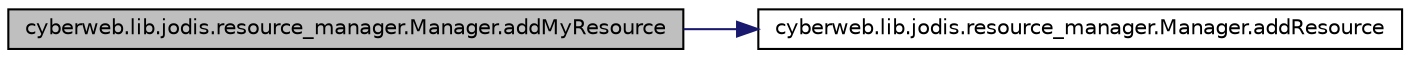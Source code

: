 digraph G
{
  edge [fontname="Helvetica",fontsize="10",labelfontname="Helvetica",labelfontsize="10"];
  node [fontname="Helvetica",fontsize="10",shape=record];
  rankdir="LR";
  Node1 [label="cyberweb.lib.jodis.resource_manager.Manager.addMyResource",height=0.2,width=0.4,color="black", fillcolor="grey75", style="filled" fontcolor="black"];
  Node1 -> Node2 [color="midnightblue",fontsize="10",style="solid"];
  Node2 [label="cyberweb.lib.jodis.resource_manager.Manager.addResource",height=0.2,width=0.4,color="black", fillcolor="white", style="filled",URL="$classcyberweb_1_1lib_1_1jodis_1_1resource__manager_1_1_manager.html#a2012f57edf3fc65e1387581b0f7d3af7"];
}

